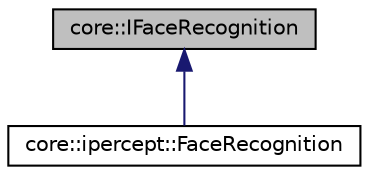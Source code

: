 digraph "core::IFaceRecognition"
{
  edge [fontname="Helvetica",fontsize="10",labelfontname="Helvetica",labelfontsize="10"];
  node [fontname="Helvetica",fontsize="10",shape=record];
  Node1 [label="core::IFaceRecognition",height=0.2,width=0.4,color="black", fillcolor="grey75", style="filled" fontcolor="black"];
  Node1 -> Node2 [dir="back",color="midnightblue",fontsize="10",style="solid",fontname="Helvetica"];
  Node2 [label="core::ipercept::FaceRecognition",height=0.2,width=0.4,color="black", fillcolor="white", style="filled",URL="$classcore_1_1ipercept_1_1_face_recognition.html"];
}
